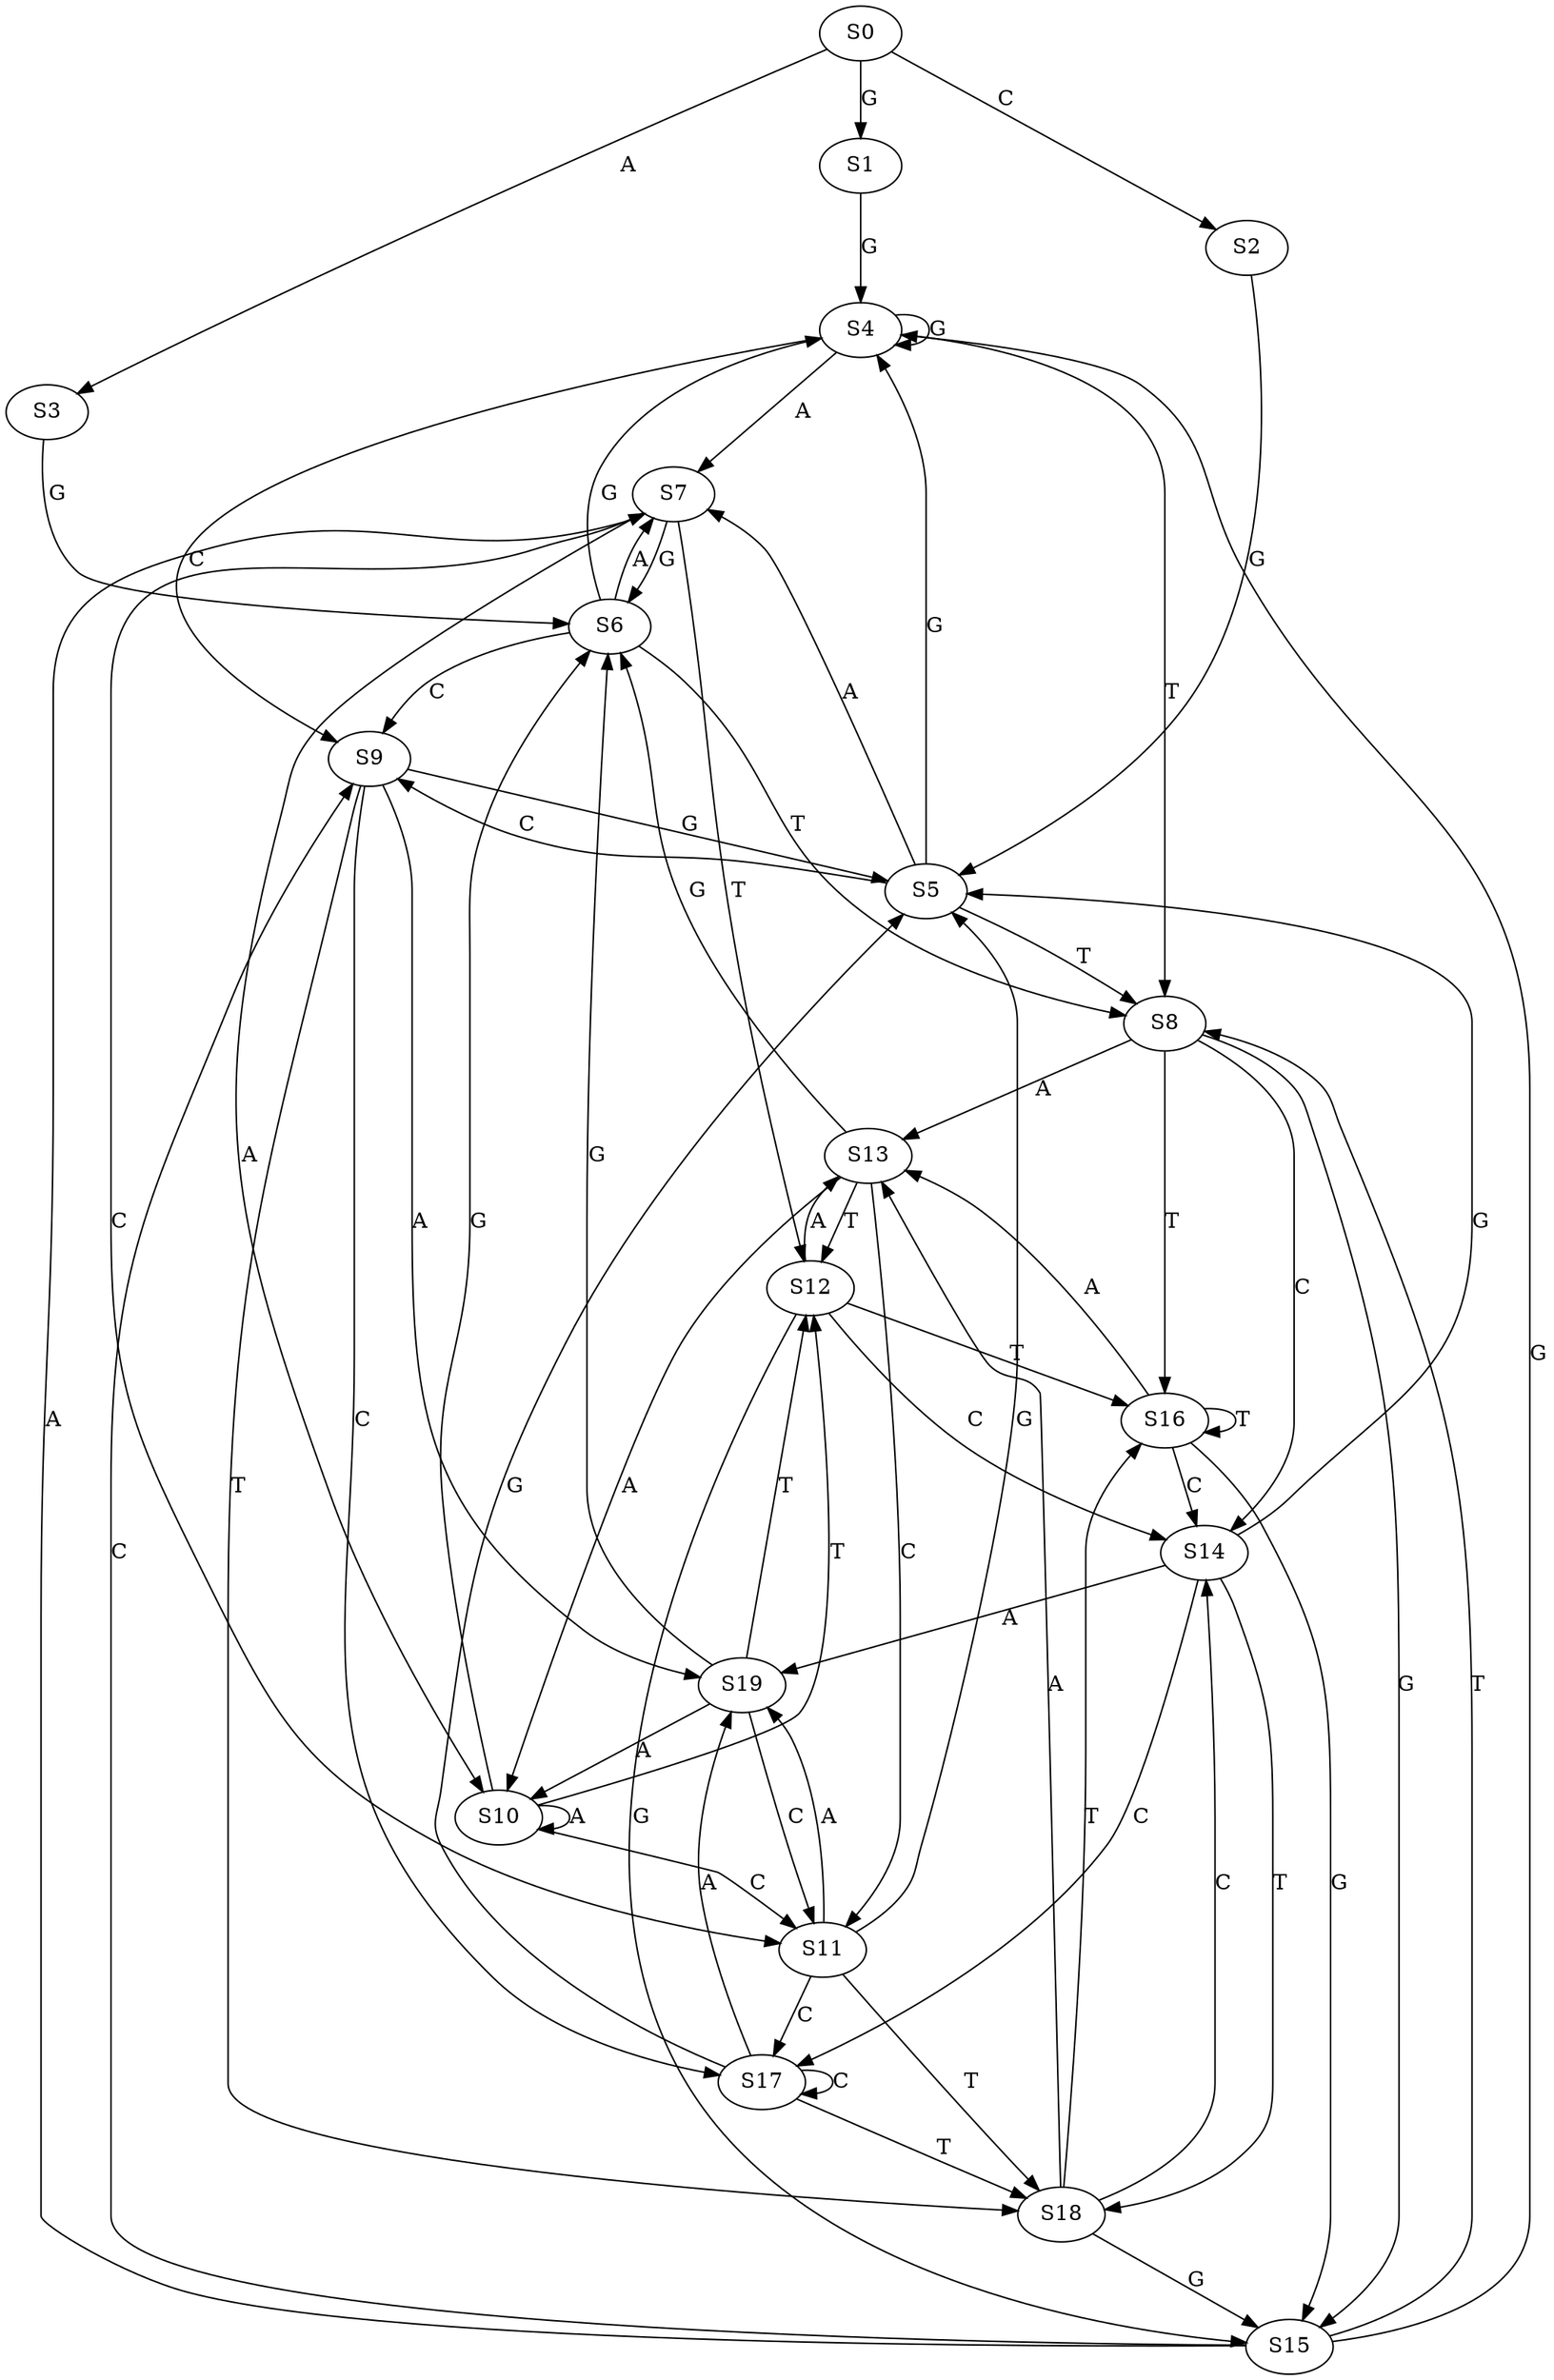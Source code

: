 strict digraph  {
	S0 -> S1 [ label = G ];
	S0 -> S2 [ label = C ];
	S0 -> S3 [ label = A ];
	S1 -> S4 [ label = G ];
	S2 -> S5 [ label = G ];
	S3 -> S6 [ label = G ];
	S4 -> S7 [ label = A ];
	S4 -> S8 [ label = T ];
	S4 -> S4 [ label = G ];
	S4 -> S9 [ label = C ];
	S5 -> S4 [ label = G ];
	S5 -> S8 [ label = T ];
	S5 -> S7 [ label = A ];
	S5 -> S9 [ label = C ];
	S6 -> S8 [ label = T ];
	S6 -> S4 [ label = G ];
	S6 -> S7 [ label = A ];
	S6 -> S9 [ label = C ];
	S7 -> S6 [ label = G ];
	S7 -> S10 [ label = A ];
	S7 -> S11 [ label = C ];
	S7 -> S12 [ label = T ];
	S8 -> S13 [ label = A ];
	S8 -> S14 [ label = C ];
	S8 -> S15 [ label = G ];
	S8 -> S16 [ label = T ];
	S9 -> S17 [ label = C ];
	S9 -> S18 [ label = T ];
	S9 -> S5 [ label = G ];
	S9 -> S19 [ label = A ];
	S10 -> S12 [ label = T ];
	S10 -> S11 [ label = C ];
	S10 -> S6 [ label = G ];
	S10 -> S10 [ label = A ];
	S11 -> S19 [ label = A ];
	S11 -> S18 [ label = T ];
	S11 -> S17 [ label = C ];
	S11 -> S5 [ label = G ];
	S12 -> S13 [ label = A ];
	S12 -> S14 [ label = C ];
	S12 -> S16 [ label = T ];
	S12 -> S15 [ label = G ];
	S13 -> S6 [ label = G ];
	S13 -> S12 [ label = T ];
	S13 -> S10 [ label = A ];
	S13 -> S11 [ label = C ];
	S14 -> S18 [ label = T ];
	S14 -> S5 [ label = G ];
	S14 -> S17 [ label = C ];
	S14 -> S19 [ label = A ];
	S15 -> S7 [ label = A ];
	S15 -> S8 [ label = T ];
	S15 -> S9 [ label = C ];
	S15 -> S4 [ label = G ];
	S16 -> S14 [ label = C ];
	S16 -> S15 [ label = G ];
	S16 -> S13 [ label = A ];
	S16 -> S16 [ label = T ];
	S17 -> S5 [ label = G ];
	S17 -> S17 [ label = C ];
	S17 -> S19 [ label = A ];
	S17 -> S18 [ label = T ];
	S18 -> S15 [ label = G ];
	S18 -> S14 [ label = C ];
	S18 -> S13 [ label = A ];
	S18 -> S16 [ label = T ];
	S19 -> S6 [ label = G ];
	S19 -> S12 [ label = T ];
	S19 -> S11 [ label = C ];
	S19 -> S10 [ label = A ];
}
